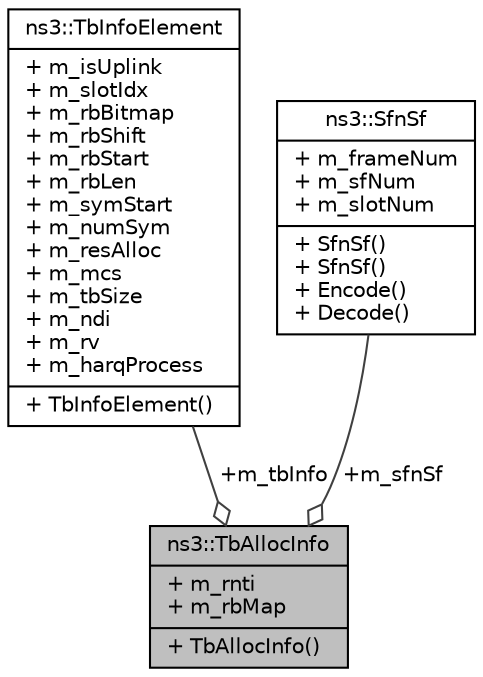 digraph "ns3::TbAllocInfo"
{
  edge [fontname="Helvetica",fontsize="10",labelfontname="Helvetica",labelfontsize="10"];
  node [fontname="Helvetica",fontsize="10",shape=record];
  Node1 [label="{ns3::TbAllocInfo\n|+ m_rnti\l+ m_rbMap\l|+ TbAllocInfo()\l}",height=0.2,width=0.4,color="black", fillcolor="grey75", style="filled", fontcolor="black"];
  Node2 -> Node1 [color="grey25",fontsize="10",style="solid",label=" +m_tbInfo" ,arrowhead="odiamond"];
  Node2 [label="{ns3::TbInfoElement\n|+ m_isUplink\l+ m_slotIdx\l+ m_rbBitmap\l+ m_rbShift\l+ m_rbStart\l+ m_rbLen\l+ m_symStart\l+ m_numSym\l+ m_resAlloc\l+ m_mcs\l+ m_tbSize\l+ m_ndi\l+ m_rv\l+ m_harqProcess\l|+ TbInfoElement()\l}",height=0.2,width=0.4,color="black", fillcolor="white", style="filled",URL="$de/df3/structns3_1_1TbInfoElement.html"];
  Node3 -> Node1 [color="grey25",fontsize="10",style="solid",label=" +m_sfnSf" ,arrowhead="odiamond"];
  Node3 [label="{ns3::SfnSf\n|+ m_frameNum\l+ m_sfNum\l+ m_slotNum\l|+ SfnSf()\l+ SfnSf()\l+ Encode()\l+ Decode()\l}",height=0.2,width=0.4,color="black", fillcolor="white", style="filled",URL="$d6/d81/structns3_1_1SfnSf.html"];
}
